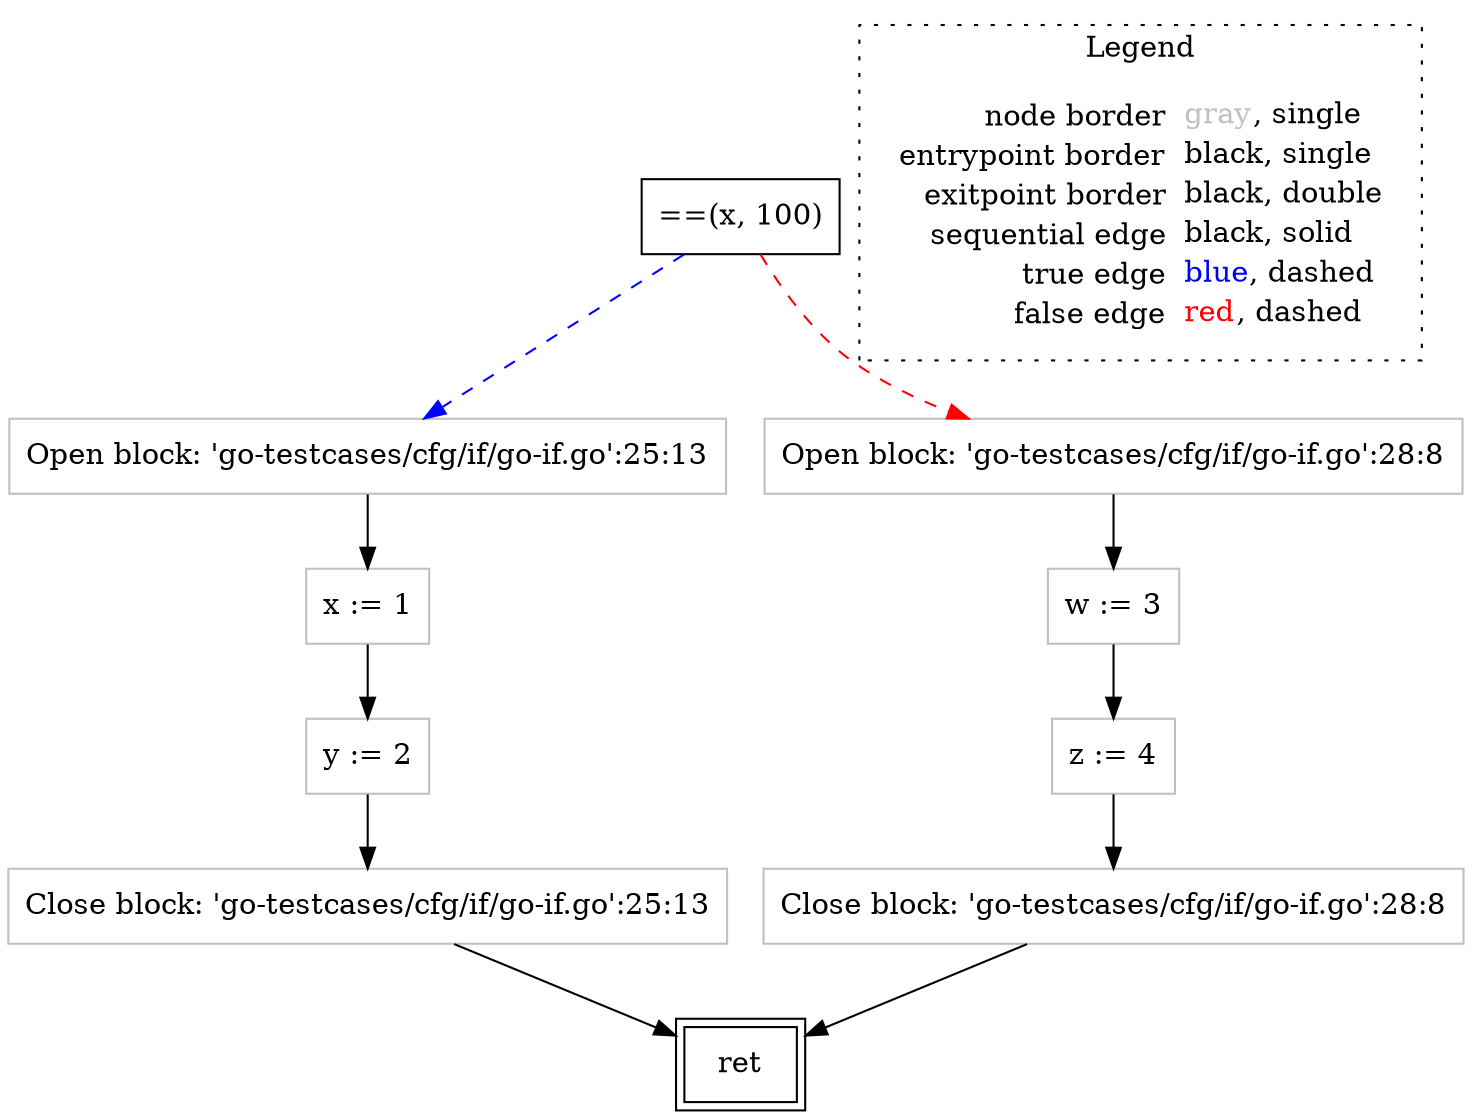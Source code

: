 digraph {
	"node0" [shape="rect",color="black",label=<==(x, 100)>];
	"node1" [shape="rect",color="gray",label=<Close block: 'go-testcases/cfg/if/go-if.go':28:8>];
	"node2" [shape="rect",color="black",peripheries="2",label=<ret>];
	"node3" [shape="rect",color="gray",label=<Open block: 'go-testcases/cfg/if/go-if.go':25:13>];
	"node4" [shape="rect",color="gray",label=<Close block: 'go-testcases/cfg/if/go-if.go':25:13>];
	"node5" [shape="rect",color="gray",label=<z := 4>];
	"node6" [shape="rect",color="gray",label=<Open block: 'go-testcases/cfg/if/go-if.go':28:8>];
	"node7" [shape="rect",color="gray",label=<w := 3>];
	"node8" [shape="rect",color="gray",label=<y := 2>];
	"node9" [shape="rect",color="gray",label=<x := 1>];
	"node1" -> "node2" [color="black"];
	"node0" -> "node3" [color="blue",style="dashed"];
	"node0" -> "node6" [color="red",style="dashed"];
	"node3" -> "node9" [color="black"];
	"node4" -> "node2" [color="black"];
	"node5" -> "node1" [color="black"];
	"node6" -> "node7" [color="black"];
	"node7" -> "node5" [color="black"];
	"node8" -> "node4" [color="black"];
	"node9" -> "node8" [color="black"];
subgraph cluster_legend {
	label="Legend";
	style=dotted;
	node [shape=plaintext];
	"legend" [label=<<table border="0" cellpadding="2" cellspacing="0" cellborder="0"><tr><td align="right">node border&nbsp;</td><td align="left"><font color="gray">gray</font>, single</td></tr><tr><td align="right">entrypoint border&nbsp;</td><td align="left"><font color="black">black</font>, single</td></tr><tr><td align="right">exitpoint border&nbsp;</td><td align="left"><font color="black">black</font>, double</td></tr><tr><td align="right">sequential edge&nbsp;</td><td align="left"><font color="black">black</font>, solid</td></tr><tr><td align="right">true edge&nbsp;</td><td align="left"><font color="blue">blue</font>, dashed</td></tr><tr><td align="right">false edge&nbsp;</td><td align="left"><font color="red">red</font>, dashed</td></tr></table>>];
}

}
